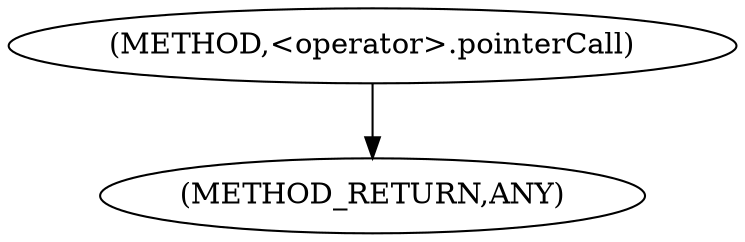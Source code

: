 digraph "&lt;operator&gt;.pointerCall" {  
"111669149739" [label = <(METHOD,&lt;operator&gt;.pointerCall)> ]
"128849018923" [label = <(METHOD_RETURN,ANY)> ]
  "111669149739" -> "128849018923" 
}
